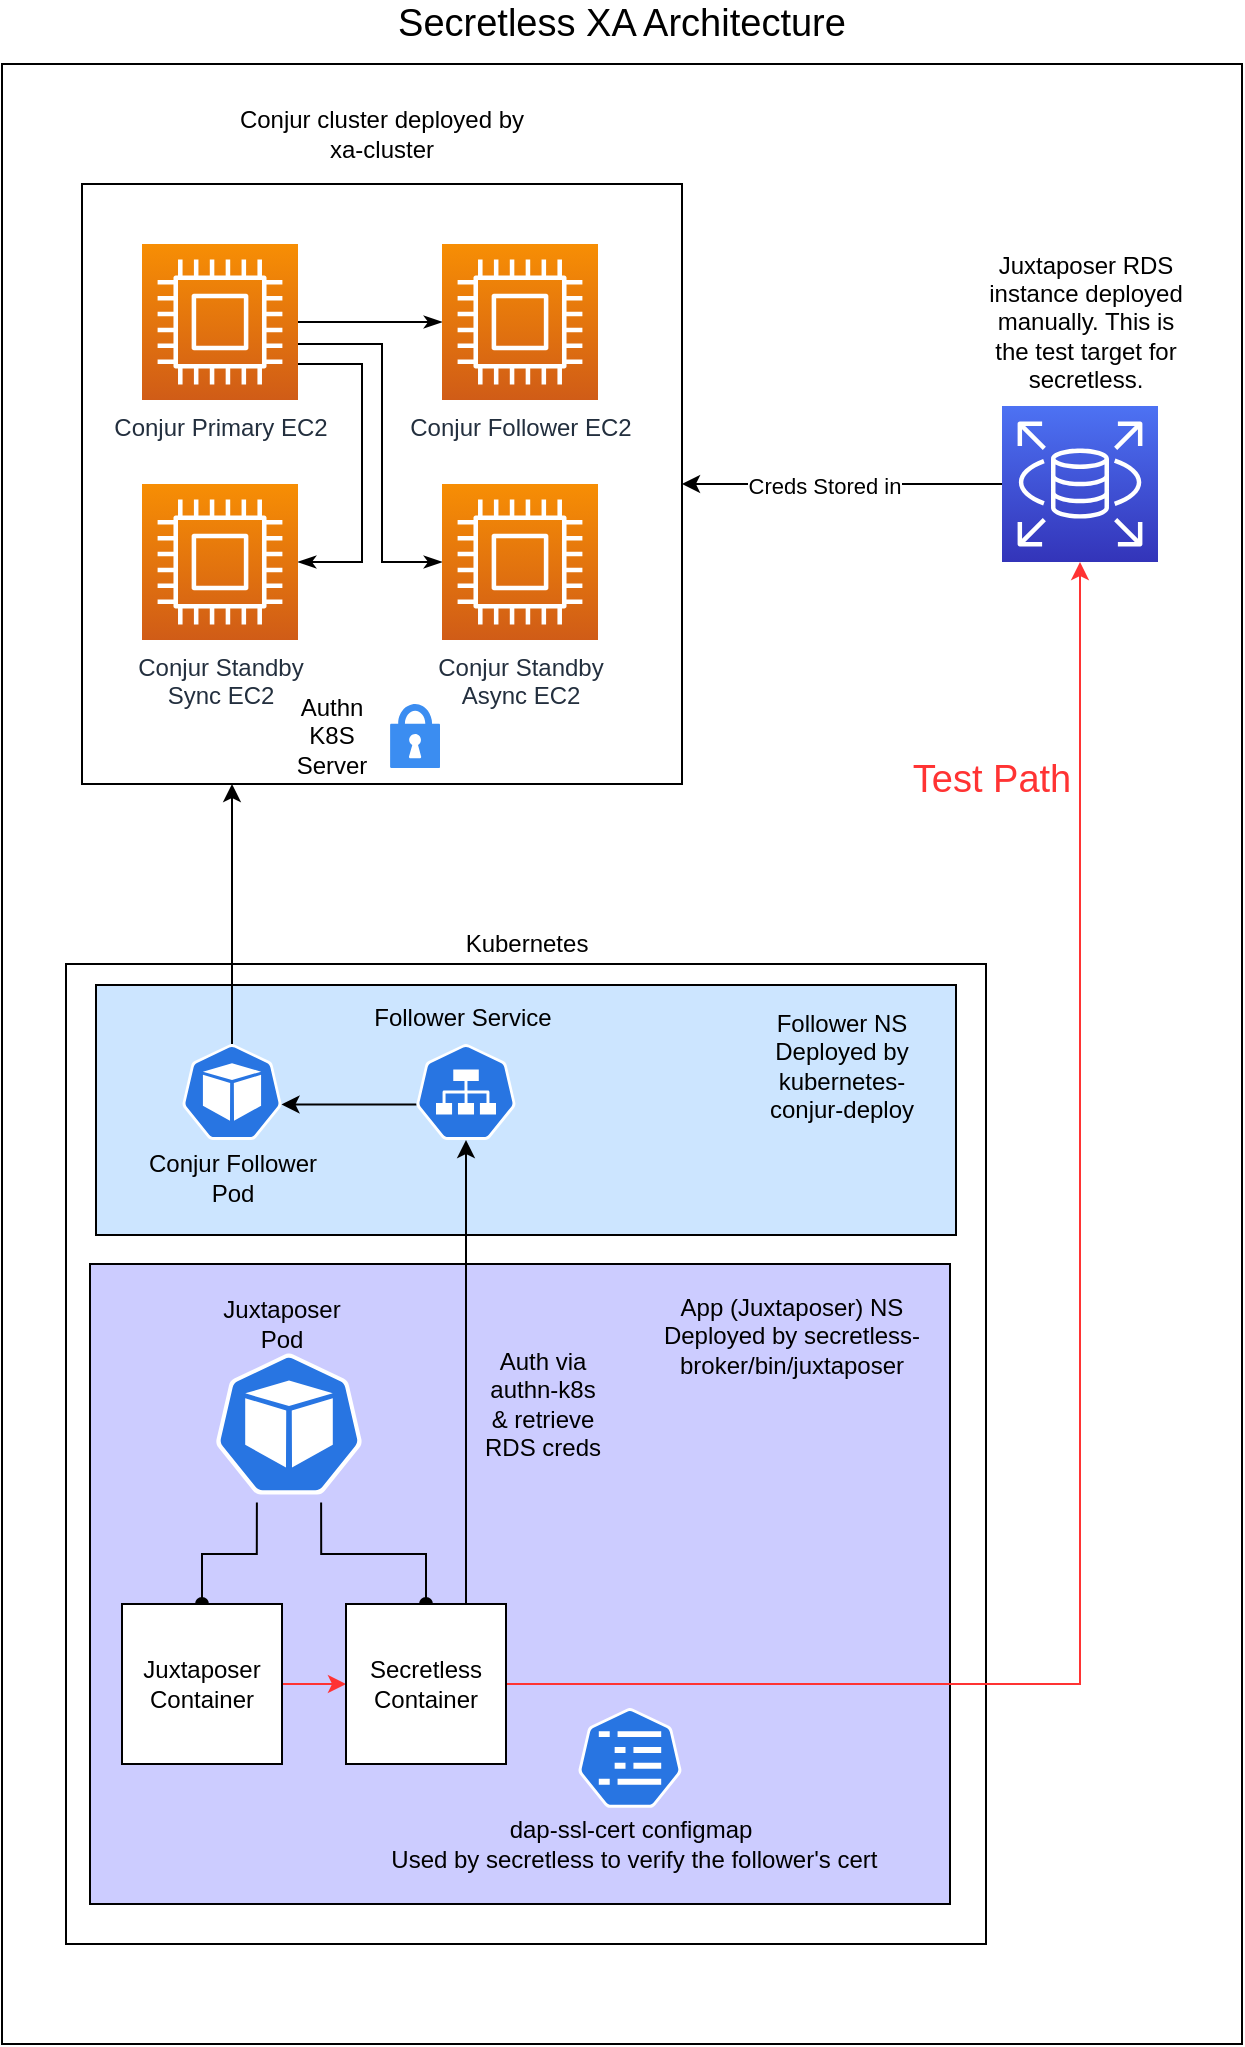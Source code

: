 <mxfile version="13.9.9" type="device"><diagram id="ZYbj5NBJxD1BtSLXVuY1" name="Page-1"><mxGraphModel dx="679" dy="575" grid="1" gridSize="10" guides="1" tooltips="1" connect="1" arrows="1" fold="1" page="1" pageScale="1" pageWidth="827" pageHeight="1169" math="0" shadow="0"><root><mxCell id="0"/><mxCell id="1" parent="0"/><mxCell id="GjJgs7aDrsneAuVSxqT6-65" value="" style="rounded=0;whiteSpace=wrap;html=1;labelBackgroundColor=none;fontSize=19;" vertex="1" parent="1"><mxGeometry x="110" y="40" width="620" height="990" as="geometry"/></mxCell><mxCell id="GjJgs7aDrsneAuVSxqT6-1" value="" style="rounded=0;whiteSpace=wrap;html=1;" vertex="1" parent="1"><mxGeometry x="150" y="100" width="300" height="300" as="geometry"/></mxCell><mxCell id="GjJgs7aDrsneAuVSxqT6-58" style="edgeStyle=orthogonalEdgeStyle;rounded=0;orthogonalLoop=1;jettySize=auto;html=1;startArrow=none;startFill=0;endArrow=classicThin;endFill=1;strokeColor=#000000;fontSize=19;fontColor=none;" edge="1" parent="1" source="GjJgs7aDrsneAuVSxqT6-2" target="GjJgs7aDrsneAuVSxqT6-3"><mxGeometry relative="1" as="geometry"/></mxCell><mxCell id="GjJgs7aDrsneAuVSxqT6-59" style="edgeStyle=orthogonalEdgeStyle;rounded=0;orthogonalLoop=1;jettySize=auto;html=1;startArrow=none;startFill=0;endArrow=classicThin;endFill=1;strokeColor=#000000;fontSize=19;fontColor=none;" edge="1" parent="1" source="GjJgs7aDrsneAuVSxqT6-2" target="GjJgs7aDrsneAuVSxqT6-5"><mxGeometry relative="1" as="geometry"><Array as="points"><mxPoint x="300" y="180"/><mxPoint x="300" y="289"/></Array></mxGeometry></mxCell><mxCell id="GjJgs7aDrsneAuVSxqT6-61" style="edgeStyle=orthogonalEdgeStyle;rounded=0;orthogonalLoop=1;jettySize=auto;html=1;startArrow=none;startFill=0;endArrow=classicThin;endFill=1;strokeColor=#000000;fontSize=19;fontColor=none;" edge="1" parent="1" source="GjJgs7aDrsneAuVSxqT6-2" target="GjJgs7aDrsneAuVSxqT6-4"><mxGeometry relative="1" as="geometry"><Array as="points"><mxPoint x="290" y="190"/><mxPoint x="290" y="289"/></Array></mxGeometry></mxCell><mxCell id="GjJgs7aDrsneAuVSxqT6-2" value="Conjur Primary EC2" style="outlineConnect=0;fontColor=#232F3E;gradientColor=#F78E04;gradientDirection=north;fillColor=#D05C17;strokeColor=#ffffff;dashed=0;verticalLabelPosition=bottom;verticalAlign=top;align=center;html=1;fontSize=12;fontStyle=0;aspect=fixed;shape=mxgraph.aws4.resourceIcon;resIcon=mxgraph.aws4.compute;" vertex="1" parent="1"><mxGeometry x="180" y="130" width="78" height="78" as="geometry"/></mxCell><mxCell id="GjJgs7aDrsneAuVSxqT6-3" value="Conjur Follower EC2" style="outlineConnect=0;fontColor=#232F3E;gradientColor=#F78E04;gradientDirection=north;fillColor=#D05C17;strokeColor=#ffffff;dashed=0;verticalLabelPosition=bottom;verticalAlign=top;align=center;html=1;fontSize=12;fontStyle=0;aspect=fixed;shape=mxgraph.aws4.resourceIcon;resIcon=mxgraph.aws4.compute;" vertex="1" parent="1"><mxGeometry x="330" y="130" width="78" height="78" as="geometry"/></mxCell><mxCell id="GjJgs7aDrsneAuVSxqT6-4" value="&lt;div&gt;Conjur Standby &lt;br&gt;&lt;/div&gt;&lt;div&gt;Sync EC2&lt;br&gt;&lt;/div&gt;" style="outlineConnect=0;fontColor=#232F3E;gradientColor=#F78E04;gradientDirection=north;fillColor=#D05C17;strokeColor=#ffffff;dashed=0;verticalLabelPosition=bottom;verticalAlign=top;align=center;html=1;fontSize=12;fontStyle=0;aspect=fixed;shape=mxgraph.aws4.resourceIcon;resIcon=mxgraph.aws4.compute;" vertex="1" parent="1"><mxGeometry x="180" y="250" width="78" height="78" as="geometry"/></mxCell><mxCell id="GjJgs7aDrsneAuVSxqT6-5" value="&lt;div&gt;Conjur Standby&lt;/div&gt;&lt;div&gt;Async EC2&lt;/div&gt;" style="outlineConnect=0;fontColor=#232F3E;gradientColor=#F78E04;gradientDirection=north;fillColor=#D05C17;strokeColor=#ffffff;dashed=0;verticalLabelPosition=bottom;verticalAlign=top;align=center;html=1;fontSize=12;fontStyle=0;aspect=fixed;shape=mxgraph.aws4.resourceIcon;resIcon=mxgraph.aws4.compute;" vertex="1" parent="1"><mxGeometry x="330" y="250" width="78" height="78" as="geometry"/></mxCell><mxCell id="GjJgs7aDrsneAuVSxqT6-8" value="&lt;br&gt;&lt;div&gt;&lt;br&gt;&lt;/div&gt;&lt;div&gt;&lt;br&gt;&lt;/div&gt;&lt;div&gt;&lt;br&gt;&lt;/div&gt;&lt;div&gt;&lt;br&gt;&lt;/div&gt;&lt;div&gt;&lt;br&gt;&lt;/div&gt;&lt;div&gt;&lt;br&gt;&lt;/div&gt;&lt;div&gt;&lt;br&gt;&lt;/div&gt;&lt;div&gt;&lt;br&gt;&lt;/div&gt;&lt;div&gt;&lt;br&gt;&lt;/div&gt;&lt;div&gt;&lt;br&gt;&lt;/div&gt;&lt;div&gt;&lt;br&gt;&lt;/div&gt;&lt;div&gt;&lt;br&gt;&lt;/div&gt;&lt;div&gt;&lt;br&gt;&lt;/div&gt;&lt;div&gt;&lt;br&gt;&lt;/div&gt;&lt;div&gt;&lt;br&gt;&lt;/div&gt;&lt;div&gt;&lt;br&gt;&lt;/div&gt;&lt;div&gt;&lt;br&gt;&lt;/div&gt;&lt;div&gt;&lt;br&gt;&lt;/div&gt;&lt;div&gt;&lt;br&gt;&lt;/div&gt;&lt;div&gt;&lt;br&gt;&lt;/div&gt;&lt;div&gt;&lt;br&gt;&lt;/div&gt;&lt;div&gt;&lt;br&gt;&lt;/div&gt;&lt;div&gt;Openshift&lt;/div&gt;" style="rounded=0;whiteSpace=wrap;html=1;" vertex="1" parent="1"><mxGeometry x="142" y="490" width="460" height="490" as="geometry"/></mxCell><mxCell id="GjJgs7aDrsneAuVSxqT6-10" style="edgeStyle=orthogonalEdgeStyle;rounded=0;orthogonalLoop=1;jettySize=auto;html=1;" edge="1" parent="1" source="GjJgs7aDrsneAuVSxqT6-9" target="GjJgs7aDrsneAuVSxqT6-1"><mxGeometry relative="1" as="geometry"/></mxCell><mxCell id="GjJgs7aDrsneAuVSxqT6-11" value="Creds Stored in" style="edgeLabel;html=1;align=center;verticalAlign=middle;resizable=0;points=[];" vertex="1" connectable="0" parent="GjJgs7aDrsneAuVSxqT6-10"><mxGeometry x="0.113" y="1" relative="1" as="geometry"><mxPoint as="offset"/></mxGeometry></mxCell><mxCell id="GjJgs7aDrsneAuVSxqT6-9" value="" style="outlineConnect=0;fontColor=#232F3E;gradientColor=#4D72F3;gradientDirection=north;fillColor=#3334B9;strokeColor=#ffffff;dashed=0;verticalLabelPosition=bottom;verticalAlign=top;align=center;html=1;fontSize=12;fontStyle=0;aspect=fixed;shape=mxgraph.aws4.resourceIcon;resIcon=mxgraph.aws4.rds;" vertex="1" parent="1"><mxGeometry x="610" y="211" width="78" height="78" as="geometry"/></mxCell><mxCell id="GjJgs7aDrsneAuVSxqT6-14" value="" style="whiteSpace=wrap;html=1;fillColor=#CCE5FF;" vertex="1" parent="1"><mxGeometry x="157" y="500.5" width="430" height="125" as="geometry"/></mxCell><mxCell id="GjJgs7aDrsneAuVSxqT6-24" style="edgeStyle=orthogonalEdgeStyle;rounded=0;orthogonalLoop=1;jettySize=auto;html=1;exitX=0.5;exitY=0;exitDx=0;exitDy=0;exitPerimeter=0;entryX=0.25;entryY=1;entryDx=0;entryDy=0;" edge="1" parent="1" source="GjJgs7aDrsneAuVSxqT6-12" target="GjJgs7aDrsneAuVSxqT6-1"><mxGeometry relative="1" as="geometry"/></mxCell><mxCell id="GjJgs7aDrsneAuVSxqT6-12" value="&lt;div&gt;&lt;br&gt;&lt;/div&gt;&lt;div&gt;&lt;br&gt;&lt;/div&gt;&lt;div&gt;&lt;br&gt;&lt;/div&gt;&lt;div&gt;&lt;br&gt;&lt;/div&gt;&lt;div&gt;&lt;br&gt;&lt;/div&gt;&lt;div&gt;&lt;br&gt;&lt;/div&gt;&lt;div&gt;Conjur Follower&lt;/div&gt;&lt;div&gt;Pod&lt;br&gt;&lt;/div&gt;" style="html=1;dashed=0;whitespace=wrap;fillColor=#2875E2;strokeColor=#ffffff;points=[[0.005,0.63,0],[0.1,0.2,0],[0.9,0.2,0],[0.5,0,0],[0.995,0.63,0],[0.72,0.99,0],[0.5,1,0],[0.28,0.99,0]];shape=mxgraph.kubernetes.icon;prIcon=pod" vertex="1" parent="1"><mxGeometry x="200" y="530" width="50" height="48" as="geometry"/></mxCell><mxCell id="GjJgs7aDrsneAuVSxqT6-15" value="" style="whiteSpace=wrap;html=1;fillColor=#CCCCFF;" vertex="1" parent="1"><mxGeometry x="154" y="640" width="430" height="320" as="geometry"/></mxCell><mxCell id="GjJgs7aDrsneAuVSxqT6-19" style="edgeStyle=orthogonalEdgeStyle;rounded=0;orthogonalLoop=1;jettySize=auto;html=1;exitX=0.75;exitY=0;exitDx=0;exitDy=0;entryX=0.5;entryY=1;entryDx=0;entryDy=0;entryPerimeter=0;" edge="1" parent="1" source="GjJgs7aDrsneAuVSxqT6-29" target="GjJgs7aDrsneAuVSxqT6-18"><mxGeometry relative="1" as="geometry"/></mxCell><mxCell id="GjJgs7aDrsneAuVSxqT6-56" value="&lt;div style=&quot;font-size: 12px&quot;&gt;&lt;span style=&quot;&quot;&gt;&lt;font style=&quot;font-size: 12px&quot;&gt;Auth via&lt;/font&gt;&lt;/span&gt;&lt;/div&gt;&lt;div style=&quot;font-size: 12px&quot;&gt;&lt;span style=&quot;&quot;&gt;&lt;font style=&quot;font-size: 12px&quot;&gt;authn-k8s&lt;/font&gt;&lt;/span&gt;&lt;/div&gt;&lt;div style=&quot;font-size: 12px&quot;&gt;&lt;span style=&quot;&quot;&gt;&lt;font style=&quot;font-size: 12px&quot;&gt;&amp;amp; retrieve&lt;/font&gt;&lt;/span&gt;&lt;/div&gt;&lt;div style=&quot;font-size: 12px&quot;&gt;&lt;span style=&quot;&quot;&gt;&lt;font style=&quot;font-size: 12px&quot;&gt;RDS creds&lt;br&gt;&lt;/font&gt;&lt;/span&gt;&lt;/div&gt;" style="edgeLabel;html=1;align=center;verticalAlign=middle;resizable=0;points=[];fontSize=19;fontColor=none;fillColor=none;labelBackgroundColor=none;" vertex="1" connectable="0" parent="GjJgs7aDrsneAuVSxqT6-19"><mxGeometry x="-0.197" y="1" relative="1" as="geometry"><mxPoint x="39" y="-6.9" as="offset"/></mxGeometry></mxCell><mxCell id="GjJgs7aDrsneAuVSxqT6-25" style="edgeStyle=orthogonalEdgeStyle;rounded=0;orthogonalLoop=1;jettySize=auto;html=1;exitX=0.005;exitY=0.63;exitDx=0;exitDy=0;exitPerimeter=0;entryX=0.995;entryY=0.63;entryDx=0;entryDy=0;entryPerimeter=0;" edge="1" parent="1" source="GjJgs7aDrsneAuVSxqT6-18" target="GjJgs7aDrsneAuVSxqT6-12"><mxGeometry relative="1" as="geometry"/></mxCell><mxCell id="GjJgs7aDrsneAuVSxqT6-18" value="" style="html=1;dashed=0;whitespace=wrap;fillColor=#2875E2;strokeColor=#ffffff;points=[[0.005,0.63,0],[0.1,0.2,0],[0.9,0.2,0],[0.5,0,0],[0.995,0.63,0],[0.72,0.99,0],[0.5,1,0],[0.28,0.99,0]];shape=mxgraph.kubernetes.icon;prIcon=svc" vertex="1" parent="1"><mxGeometry x="317" y="530" width="50" height="48" as="geometry"/></mxCell><mxCell id="GjJgs7aDrsneAuVSxqT6-30" style="edgeStyle=orthogonalEdgeStyle;rounded=0;orthogonalLoop=1;jettySize=auto;html=1;exitX=0.5;exitY=0;exitDx=0;exitDy=0;entryX=0.28;entryY=0.99;entryDx=0;entryDy=0;entryPerimeter=0;endArrow=none;endFill=0;startArrow=oval;startFill=1;" edge="1" parent="1" source="GjJgs7aDrsneAuVSxqT6-27" target="GjJgs7aDrsneAuVSxqT6-16"><mxGeometry relative="1" as="geometry"/></mxCell><mxCell id="GjJgs7aDrsneAuVSxqT6-35" style="edgeStyle=orthogonalEdgeStyle;rounded=0;orthogonalLoop=1;jettySize=auto;html=1;exitX=1;exitY=0.5;exitDx=0;exitDy=0;entryX=0;entryY=0.5;entryDx=0;entryDy=0;strokeColor=#FF3333;" edge="1" parent="1" source="GjJgs7aDrsneAuVSxqT6-27" target="GjJgs7aDrsneAuVSxqT6-29"><mxGeometry relative="1" as="geometry"/></mxCell><mxCell id="GjJgs7aDrsneAuVSxqT6-27" value="Juxtaposer Container" style="whiteSpace=wrap;html=1;aspect=fixed;fillColor=#FFFFFF;" vertex="1" parent="1"><mxGeometry x="170" y="810" width="80" height="80" as="geometry"/></mxCell><mxCell id="GjJgs7aDrsneAuVSxqT6-31" style="edgeStyle=orthogonalEdgeStyle;rounded=0;orthogonalLoop=1;jettySize=auto;html=1;exitX=0.5;exitY=0;exitDx=0;exitDy=0;entryX=0.72;entryY=0.99;entryDx=0;entryDy=0;entryPerimeter=0;endArrow=none;endFill=0;startArrow=oval;startFill=1;" edge="1" parent="1" source="GjJgs7aDrsneAuVSxqT6-29" target="GjJgs7aDrsneAuVSxqT6-16"><mxGeometry relative="1" as="geometry"/></mxCell><mxCell id="GjJgs7aDrsneAuVSxqT6-36" style="edgeStyle=orthogonalEdgeStyle;rounded=0;orthogonalLoop=1;jettySize=auto;html=1;exitX=1;exitY=0.5;exitDx=0;exitDy=0;strokeColor=#FF3333;" edge="1" parent="1" source="GjJgs7aDrsneAuVSxqT6-29" target="GjJgs7aDrsneAuVSxqT6-9"><mxGeometry relative="1" as="geometry"/></mxCell><mxCell id="GjJgs7aDrsneAuVSxqT6-29" value="Secretless Container" style="whiteSpace=wrap;html=1;aspect=fixed;fillColor=#FFFFFF;" vertex="1" parent="1"><mxGeometry x="282" y="810" width="80" height="80" as="geometry"/></mxCell><mxCell id="GjJgs7aDrsneAuVSxqT6-34" value="" style="group" vertex="1" connectable="0" parent="1"><mxGeometry x="217" y="660" width="73" height="100" as="geometry"/></mxCell><mxCell id="GjJgs7aDrsneAuVSxqT6-16" value="" style="html=1;dashed=0;whitespace=wrap;fillColor=#2875E2;strokeColor=#ffffff;points=[[0.005,0.63,0],[0.1,0.2,0],[0.9,0.2,0],[0.5,0,0],[0.995,0.63,0],[0.72,0.99,0],[0.5,1,0],[0.28,0.99,0]];shape=mxgraph.kubernetes.icon;prIcon=pod" vertex="1" parent="GjJgs7aDrsneAuVSxqT6-34"><mxGeometry y="20" width="73" height="80" as="geometry"/></mxCell><mxCell id="GjJgs7aDrsneAuVSxqT6-32" value="Juxtaposer Pod" style="text;html=1;strokeColor=none;fillColor=none;align=center;verticalAlign=middle;whiteSpace=wrap;rounded=0;" vertex="1" parent="GjJgs7aDrsneAuVSxqT6-34"><mxGeometry x="13" width="40" height="20" as="geometry"/></mxCell><mxCell id="GjJgs7aDrsneAuVSxqT6-23" value="&lt;div&gt;&lt;br&gt;&lt;/div&gt;&lt;div&gt;&lt;br&gt;&lt;/div&gt;&lt;div&gt;&lt;br&gt;&lt;/div&gt;&lt;div&gt;&lt;br&gt;&lt;/div&gt;&lt;div&gt;&lt;br&gt;&lt;/div&gt;&lt;div&gt;&lt;br&gt;&lt;/div&gt;&lt;div&gt;dap-ssl-cert configmap&lt;br&gt;&lt;/div&gt;&amp;nbsp;Used by secretless to verify the follower's cert" style="html=1;dashed=0;whitespace=wrap;fillColor=#2875E2;strokeColor=#ffffff;points=[[0.005,0.63,0],[0.1,0.2,0],[0.9,0.2,0],[0.5,0,0],[0.995,0.63,0],[0.72,0.99,0],[0.5,1,0],[0.28,0.99,0]];shape=mxgraph.kubernetes.icon;prIcon=cm" vertex="1" parent="1"><mxGeometry x="398" y="862" width="52" height="49.92" as="geometry"/></mxCell><mxCell id="GjJgs7aDrsneAuVSxqT6-37" value="Kubernetes" style="text;html=1;align=center;verticalAlign=middle;resizable=0;points=[];autosize=1;" vertex="1" parent="1"><mxGeometry x="332" y="470" width="80" height="20" as="geometry"/></mxCell><mxCell id="GjJgs7aDrsneAuVSxqT6-39" value="App (Juxtaposer) NS&lt;br&gt;Deployed by secretless-broker/bin/juxtaposer" style="text;html=1;strokeColor=none;fillColor=none;align=center;verticalAlign=middle;whiteSpace=wrap;rounded=0;" vertex="1" parent="1"><mxGeometry x="430" y="631" width="150" height="90" as="geometry"/></mxCell><mxCell id="GjJgs7aDrsneAuVSxqT6-40" value="&lt;div&gt;&lt;br&gt;&lt;/div&gt;&lt;div&gt;Follower NS&lt;br&gt;&lt;/div&gt;&lt;div&gt;Deployed by&lt;/div&gt;&lt;div&gt;kubernetes-conjur-deploy&lt;br&gt;&lt;/div&gt;" style="text;html=1;strokeColor=none;fillColor=none;align=center;verticalAlign=middle;whiteSpace=wrap;rounded=0;" vertex="1" parent="1"><mxGeometry x="480" y="510" width="100" height="47" as="geometry"/></mxCell><mxCell id="GjJgs7aDrsneAuVSxqT6-42" value="Juxtaposer RDS instance deployed manually. This is the test target for secretless." style="text;html=1;strokeColor=none;fillColor=none;align=center;verticalAlign=middle;whiteSpace=wrap;rounded=0;" vertex="1" parent="1"><mxGeometry x="602" y="145.5" width="100" height="47" as="geometry"/></mxCell><mxCell id="GjJgs7aDrsneAuVSxqT6-48" value="Test Path" style="text;html=1;strokeColor=none;fillColor=none;align=center;verticalAlign=middle;whiteSpace=wrap;rounded=0;fontColor=#FF3333;fontSize=19;" vertex="1" parent="1"><mxGeometry x="560" y="360" width="90" height="75" as="geometry"/></mxCell><mxCell id="GjJgs7aDrsneAuVSxqT6-51" value="" style="html=1;aspect=fixed;strokeColor=none;shadow=0;align=center;verticalAlign=top;fillColor=#3B8DF1;shape=mxgraph.gcp2.lock;fontSize=19;noLabel=1;fontColor=none;" vertex="1" parent="1"><mxGeometry x="304.06" y="360.01" width="24.94" height="31.97" as="geometry"/></mxCell><mxCell id="GjJgs7aDrsneAuVSxqT6-53" value="&lt;div&gt;Authn&lt;/div&gt;&lt;div&gt;K8S&lt;br&gt;&lt;/div&gt;&lt;div&gt;Server&lt;br&gt;&lt;/div&gt;" style="text;html=1;strokeColor=none;fillColor=none;align=center;verticalAlign=middle;whiteSpace=wrap;rounded=0;" vertex="1" parent="1"><mxGeometry x="250" y="355.99" width="50" height="40" as="geometry"/></mxCell><mxCell id="GjJgs7aDrsneAuVSxqT6-62" value="&lt;div style=&quot;font-size: 12px&quot;&gt;&lt;font style=&quot;font-size: 12px&quot;&gt;Follower Service&lt;br&gt;&lt;/font&gt;&lt;/div&gt;" style="text;html=1;strokeColor=none;fillColor=none;align=center;verticalAlign=middle;whiteSpace=wrap;rounded=0;labelBackgroundColor=none;fontSize=19;fontColor=none;" vertex="1" parent="1"><mxGeometry x="289" y="507" width="103" height="20" as="geometry"/></mxCell><mxCell id="GjJgs7aDrsneAuVSxqT6-64" value="&lt;div style=&quot;font-size: 12px&quot;&gt;&lt;font style=&quot;font-size: 12px&quot;&gt;Conjur cluster deployed by xa-cluster&lt;br&gt;&lt;/font&gt;&lt;/div&gt;" style="text;html=1;strokeColor=none;fillColor=none;align=center;verticalAlign=middle;whiteSpace=wrap;rounded=0;labelBackgroundColor=none;fontSize=19;fontColor=none;" vertex="1" parent="1"><mxGeometry x="220" y="60" width="160" height="30" as="geometry"/></mxCell><mxCell id="GjJgs7aDrsneAuVSxqT6-66" value="Secretless XA Architecture" style="text;html=1;strokeColor=none;fillColor=none;align=center;verticalAlign=middle;whiteSpace=wrap;rounded=0;labelBackgroundColor=none;fontSize=19;fontColor=none;" vertex="1" parent="1"><mxGeometry x="260" y="10" width="320" height="20" as="geometry"/></mxCell></root></mxGraphModel></diagram></mxfile>